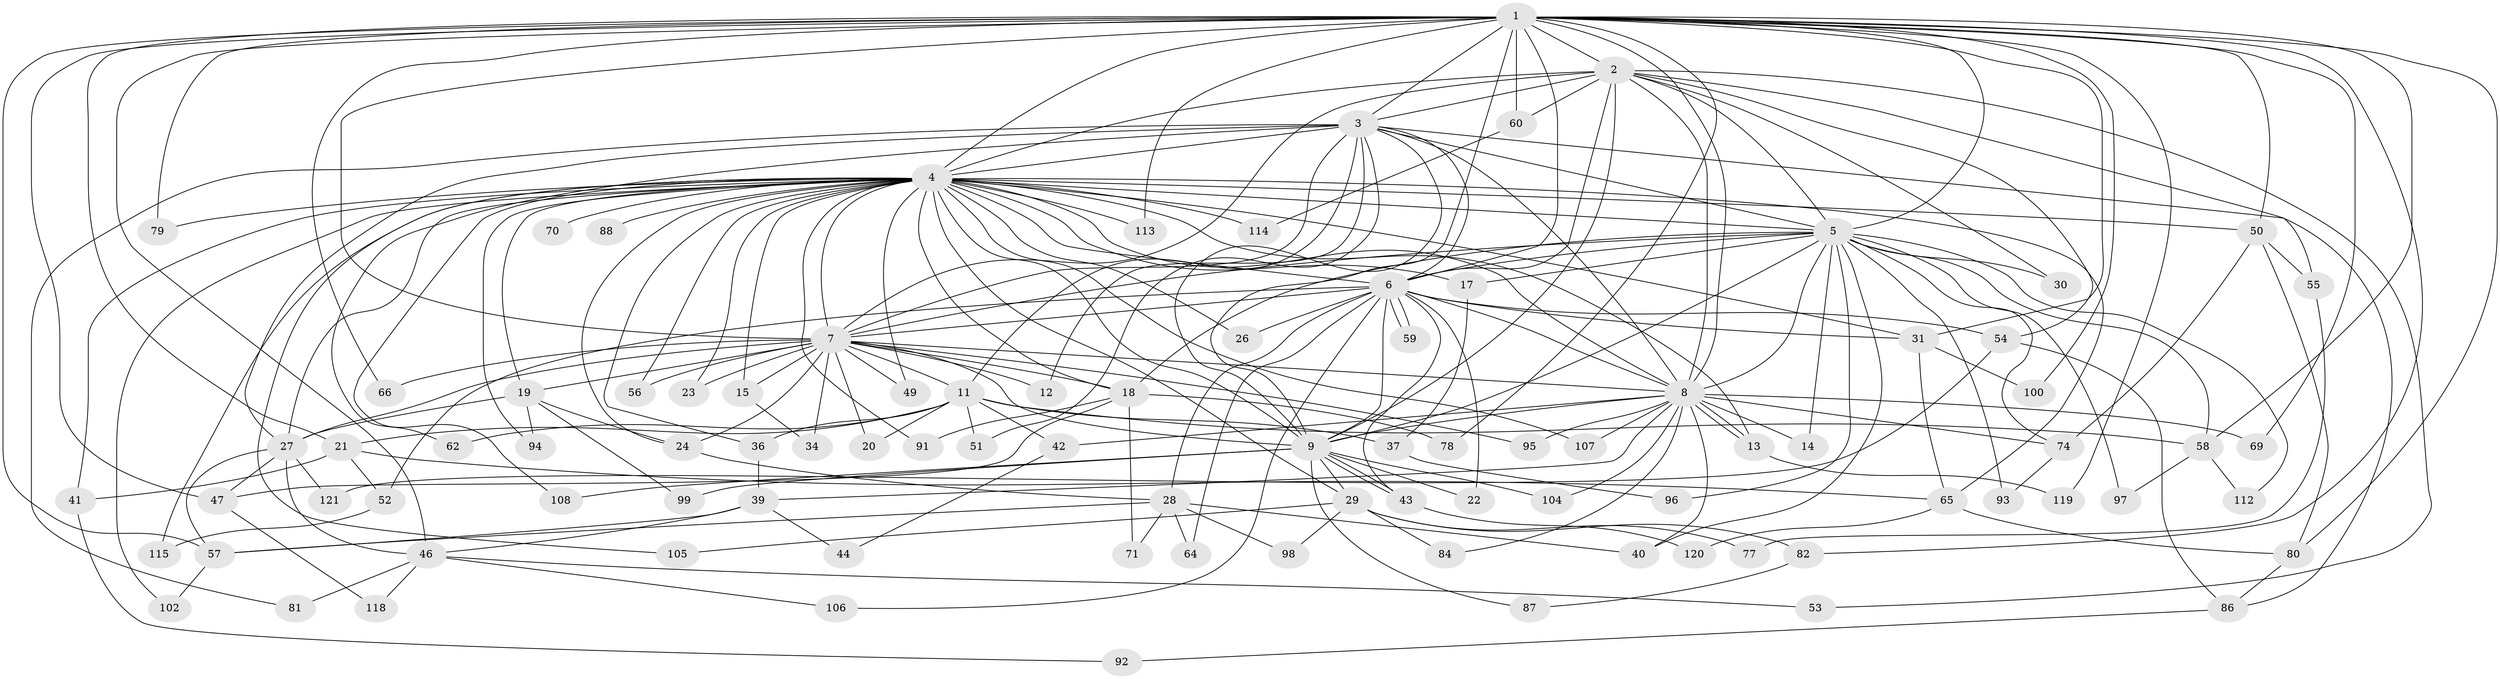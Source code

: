 // Generated by graph-tools (version 1.1) at 2025/23/03/03/25 07:23:41]
// undirected, 93 vertices, 219 edges
graph export_dot {
graph [start="1"]
  node [color=gray90,style=filled];
  1 [super="+75"];
  2 [super="+89"];
  3 [super="+45"];
  4 [super="+10"];
  5 [super="+111"];
  6 [super="+48"];
  7 [super="+63"];
  8 [super="+25"];
  9 [super="+33"];
  11 [super="+16"];
  12;
  13 [super="+38"];
  14;
  15;
  17;
  18 [super="+72"];
  19;
  20;
  21 [super="+116"];
  22;
  23 [super="+32"];
  24 [super="+61"];
  26;
  27 [super="+35"];
  28;
  29 [super="+76"];
  30;
  31 [super="+109"];
  34;
  36 [super="+117"];
  37;
  39 [super="+83"];
  40;
  41;
  42;
  43 [super="+101"];
  44;
  46;
  47 [super="+73"];
  49;
  50 [super="+110"];
  51;
  52;
  53;
  54;
  55;
  56;
  57 [super="+68"];
  58 [super="+85"];
  59;
  60;
  62;
  64;
  65 [super="+67"];
  66;
  69;
  70;
  71;
  74 [super="+103"];
  77;
  78;
  79;
  80;
  81;
  82;
  84;
  86 [super="+90"];
  87;
  88;
  91;
  92;
  93;
  94;
  95;
  96;
  97;
  98;
  99;
  100;
  102;
  104;
  105;
  106;
  107;
  108;
  112;
  113;
  114;
  115;
  118;
  119;
  120;
  121;
  1 -- 2;
  1 -- 3;
  1 -- 4 [weight=2];
  1 -- 5;
  1 -- 6;
  1 -- 7;
  1 -- 8;
  1 -- 9;
  1 -- 21 [weight=2];
  1 -- 31;
  1 -- 46;
  1 -- 47;
  1 -- 50;
  1 -- 58;
  1 -- 60;
  1 -- 66;
  1 -- 69;
  1 -- 78;
  1 -- 79;
  1 -- 80;
  1 -- 82;
  1 -- 100;
  1 -- 113;
  1 -- 119;
  1 -- 57;
  2 -- 3;
  2 -- 4 [weight=2];
  2 -- 5 [weight=2];
  2 -- 6;
  2 -- 7;
  2 -- 8;
  2 -- 9;
  2 -- 30;
  2 -- 53;
  2 -- 54;
  2 -- 55;
  2 -- 60;
  3 -- 4 [weight=2];
  3 -- 5;
  3 -- 6;
  3 -- 7 [weight=2];
  3 -- 8 [weight=2];
  3 -- 9;
  3 -- 11 [weight=2];
  3 -- 12;
  3 -- 51;
  3 -- 62;
  3 -- 81;
  3 -- 86;
  3 -- 27;
  4 -- 5 [weight=2];
  4 -- 6 [weight=2];
  4 -- 7 [weight=2];
  4 -- 8 [weight=2];
  4 -- 9 [weight=2];
  4 -- 29 [weight=2];
  4 -- 70 [weight=2];
  4 -- 79;
  4 -- 88 [weight=2];
  4 -- 94;
  4 -- 102;
  4 -- 13;
  4 -- 15;
  4 -- 17;
  4 -- 18;
  4 -- 19;
  4 -- 23;
  4 -- 24;
  4 -- 26;
  4 -- 27;
  4 -- 31;
  4 -- 41;
  4 -- 49;
  4 -- 50;
  4 -- 56;
  4 -- 91;
  4 -- 105;
  4 -- 107;
  4 -- 108;
  4 -- 113;
  4 -- 114;
  4 -- 115;
  4 -- 36;
  4 -- 65;
  5 -- 6;
  5 -- 7;
  5 -- 8;
  5 -- 9;
  5 -- 14;
  5 -- 17;
  5 -- 18;
  5 -- 30;
  5 -- 58;
  5 -- 74;
  5 -- 93;
  5 -- 96;
  5 -- 97;
  5 -- 112;
  5 -- 40;
  6 -- 7;
  6 -- 8;
  6 -- 9 [weight=3];
  6 -- 22;
  6 -- 26;
  6 -- 28;
  6 -- 54;
  6 -- 59;
  6 -- 59;
  6 -- 64;
  6 -- 106;
  6 -- 52;
  6 -- 31;
  6 -- 43;
  7 -- 8;
  7 -- 9;
  7 -- 11;
  7 -- 12;
  7 -- 15;
  7 -- 19;
  7 -- 20;
  7 -- 23 [weight=2];
  7 -- 24;
  7 -- 34;
  7 -- 49;
  7 -- 56;
  7 -- 66;
  7 -- 95;
  7 -- 18;
  7 -- 27;
  8 -- 9;
  8 -- 13;
  8 -- 13;
  8 -- 14;
  8 -- 39;
  8 -- 40;
  8 -- 42;
  8 -- 69;
  8 -- 84;
  8 -- 95;
  8 -- 104;
  8 -- 107;
  8 -- 74;
  9 -- 22;
  9 -- 43;
  9 -- 43;
  9 -- 87;
  9 -- 99;
  9 -- 104;
  9 -- 108;
  9 -- 29;
  11 -- 36 [weight=2];
  11 -- 37;
  11 -- 42;
  11 -- 51;
  11 -- 20;
  11 -- 21;
  11 -- 62;
  11 -- 58;
  13 -- 119;
  15 -- 34;
  17 -- 37;
  18 -- 71;
  18 -- 78;
  18 -- 91;
  18 -- 47;
  19 -- 24;
  19 -- 27;
  19 -- 94;
  19 -- 99;
  21 -- 41;
  21 -- 52;
  21 -- 65;
  24 -- 28;
  27 -- 47;
  27 -- 121;
  27 -- 57;
  27 -- 46;
  28 -- 40;
  28 -- 64;
  28 -- 71;
  28 -- 98;
  28 -- 57;
  29 -- 105;
  29 -- 82;
  29 -- 98;
  29 -- 84;
  29 -- 77;
  31 -- 65;
  31 -- 100;
  36 -- 39;
  37 -- 96;
  39 -- 44;
  39 -- 57;
  39 -- 46;
  41 -- 92;
  42 -- 44;
  43 -- 120;
  46 -- 53;
  46 -- 81;
  46 -- 106;
  46 -- 118;
  47 -- 118;
  50 -- 55;
  50 -- 74;
  50 -- 80;
  52 -- 115;
  54 -- 86;
  54 -- 121;
  55 -- 77;
  57 -- 102;
  58 -- 97;
  58 -- 112;
  60 -- 114;
  65 -- 80;
  65 -- 120;
  74 -- 93;
  80 -- 86;
  82 -- 87;
  86 -- 92;
}
